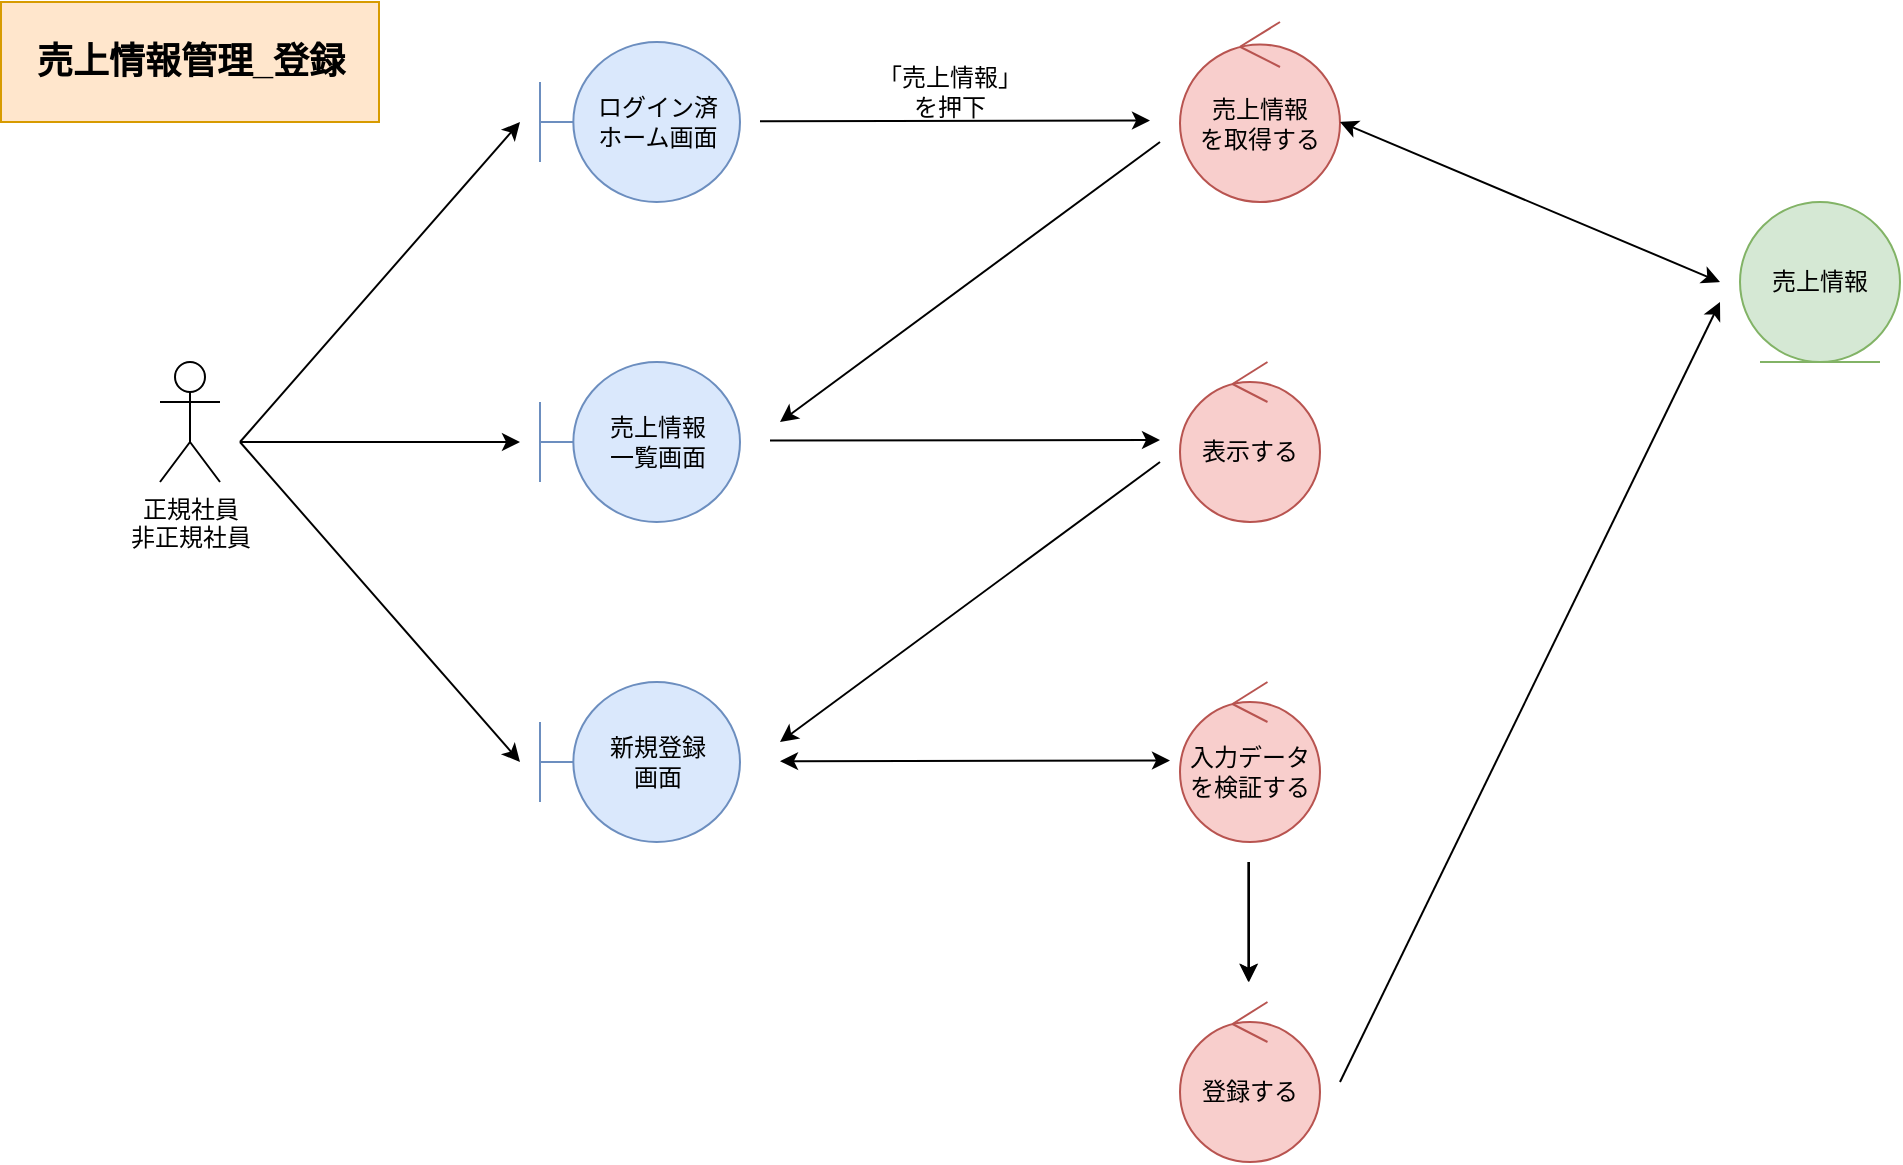 <mxfile pages="4">
    <diagram id="gK0L_vO17O7NY7Z7OVR5" name="*売上情報管理_登録">
        <mxGraphModel dx="1175" dy="339" grid="0" gridSize="10" guides="1" tooltips="1" connect="1" arrows="1" fold="1" page="0" pageScale="1" pageWidth="827" pageHeight="1169" math="0" shadow="0">
            <root>
                <mxCell id="0"/>
                <mxCell id="1" parent="0"/>
                <mxCell id="hLZYggqltiaFvYrBpfE5-1" value="正規社員&lt;br&gt;非正規社員" style="shape=umlActor;verticalLabelPosition=bottom;verticalAlign=top;html=1;" parent="1" vertex="1">
                    <mxGeometry x="-70" y="280" width="30" height="60" as="geometry"/>
                </mxCell>
                <mxCell id="hLZYggqltiaFvYrBpfE5-2" value="ログイン済&lt;br&gt;ホーム画面" style="shape=umlBoundary;whiteSpace=wrap;html=1;fillColor=#dae8fc;strokeColor=#6c8ebf;" parent="1" vertex="1">
                    <mxGeometry x="120" y="120" width="100" height="80" as="geometry"/>
                </mxCell>
                <mxCell id="hLZYggqltiaFvYrBpfE5-3" value="売上情報&lt;br&gt;一覧画面" style="shape=umlBoundary;whiteSpace=wrap;html=1;fillColor=#dae8fc;strokeColor=#6c8ebf;" parent="1" vertex="1">
                    <mxGeometry x="120" y="280" width="100" height="80" as="geometry"/>
                </mxCell>
                <mxCell id="hLZYggqltiaFvYrBpfE5-4" value="売上情報&lt;br&gt;を取得する" style="ellipse;shape=umlControl;whiteSpace=wrap;html=1;fillColor=#f8cecc;strokeColor=#b85450;" parent="1" vertex="1">
                    <mxGeometry x="440" y="110" width="80" height="90" as="geometry"/>
                </mxCell>
                <mxCell id="hLZYggqltiaFvYrBpfE5-5" value="売上情報" style="ellipse;shape=umlEntity;whiteSpace=wrap;html=1;fillColor=#d5e8d4;strokeColor=#82b366;" parent="1" vertex="1">
                    <mxGeometry x="720" y="200" width="80" height="80" as="geometry"/>
                </mxCell>
                <mxCell id="hLZYggqltiaFvYrBpfE5-6" value="表示する" style="ellipse;shape=umlControl;whiteSpace=wrap;html=1;fillColor=#f8cecc;strokeColor=#b85450;" parent="1" vertex="1">
                    <mxGeometry x="440" y="280" width="70" height="80" as="geometry"/>
                </mxCell>
                <mxCell id="hLZYggqltiaFvYrBpfE5-7" value="" style="endArrow=classic;html=1;rounded=0;" parent="1" edge="1">
                    <mxGeometry width="50" height="50" relative="1" as="geometry">
                        <mxPoint x="235" y="319.29" as="sourcePoint"/>
                        <mxPoint x="430" y="319" as="targetPoint"/>
                    </mxGeometry>
                </mxCell>
                <mxCell id="hLZYggqltiaFvYrBpfE5-8" value="「売上情報」&lt;br&gt;を押下" style="text;html=1;strokeColor=none;fillColor=none;align=center;verticalAlign=middle;whiteSpace=wrap;rounded=0;" parent="1" vertex="1">
                    <mxGeometry x="240" y="130" width="170" height="30" as="geometry"/>
                </mxCell>
                <mxCell id="hLZYggqltiaFvYrBpfE5-9" value="" style="endArrow=classic;html=1;rounded=0;" parent="1" edge="1">
                    <mxGeometry width="50" height="50" relative="1" as="geometry">
                        <mxPoint x="-30" y="320" as="sourcePoint"/>
                        <mxPoint x="110" y="160" as="targetPoint"/>
                    </mxGeometry>
                </mxCell>
                <mxCell id="hLZYggqltiaFvYrBpfE5-10" value="" style="endArrow=classic;html=1;rounded=0;" parent="1" edge="1">
                    <mxGeometry width="50" height="50" relative="1" as="geometry">
                        <mxPoint x="-30" y="320" as="sourcePoint"/>
                        <mxPoint x="110" y="480" as="targetPoint"/>
                    </mxGeometry>
                </mxCell>
                <mxCell id="hLZYggqltiaFvYrBpfE5-11" value="" style="endArrow=classic;html=1;rounded=0;" parent="1" edge="1">
                    <mxGeometry width="50" height="50" relative="1" as="geometry">
                        <mxPoint x="-30" y="320" as="sourcePoint"/>
                        <mxPoint x="110" y="320" as="targetPoint"/>
                    </mxGeometry>
                </mxCell>
                <mxCell id="hLZYggqltiaFvYrBpfE5-12" value="" style="endArrow=classic;html=1;rounded=0;startArrow=classic;startFill=1;" parent="1" edge="1">
                    <mxGeometry width="50" height="50" relative="1" as="geometry">
                        <mxPoint x="520" y="160" as="sourcePoint"/>
                        <mxPoint x="710" y="240" as="targetPoint"/>
                    </mxGeometry>
                </mxCell>
                <mxCell id="hLZYggqltiaFvYrBpfE5-13" value="" style="endArrow=classic;html=1;rounded=0;" parent="1" edge="1">
                    <mxGeometry width="50" height="50" relative="1" as="geometry">
                        <mxPoint x="230" y="159.58" as="sourcePoint"/>
                        <mxPoint x="425" y="159.29" as="targetPoint"/>
                    </mxGeometry>
                </mxCell>
                <mxCell id="hLZYggqltiaFvYrBpfE5-14" value="" style="endArrow=classic;html=1;rounded=0;" parent="1" edge="1">
                    <mxGeometry width="50" height="50" relative="1" as="geometry">
                        <mxPoint x="430" y="170" as="sourcePoint"/>
                        <mxPoint x="240" y="310" as="targetPoint"/>
                    </mxGeometry>
                </mxCell>
                <mxCell id="hLZYggqltiaFvYrBpfE5-15" value="" style="endArrow=classic;html=1;rounded=0;" parent="1" edge="1">
                    <mxGeometry width="50" height="50" relative="1" as="geometry">
                        <mxPoint x="430" y="330" as="sourcePoint"/>
                        <mxPoint x="240" y="470" as="targetPoint"/>
                    </mxGeometry>
                </mxCell>
                <mxCell id="hLZYggqltiaFvYrBpfE5-16" value="新規登録&lt;br&gt;画面" style="shape=umlBoundary;whiteSpace=wrap;html=1;fillColor=#dae8fc;strokeColor=#6c8ebf;" parent="1" vertex="1">
                    <mxGeometry x="120" y="440" width="100" height="80" as="geometry"/>
                </mxCell>
                <mxCell id="ETrxKOmZSH41UasdQwuN-3" value="登録する" style="ellipse;shape=umlControl;whiteSpace=wrap;html=1;fillColor=#f8cecc;strokeColor=#b85450;" parent="1" vertex="1">
                    <mxGeometry x="440" y="600" width="70" height="80" as="geometry"/>
                </mxCell>
                <mxCell id="ETrxKOmZSH41UasdQwuN-4" value="入力データを検証する" style="ellipse;shape=umlControl;whiteSpace=wrap;html=1;fillColor=#f8cecc;strokeColor=#b85450;" parent="1" vertex="1">
                    <mxGeometry x="440" y="440" width="70" height="80" as="geometry"/>
                </mxCell>
                <mxCell id="ETrxKOmZSH41UasdQwuN-5" value="" style="endArrow=classic;html=1;rounded=0;startArrow=classic;startFill=1;" parent="1" edge="1">
                    <mxGeometry width="50" height="50" relative="1" as="geometry">
                        <mxPoint x="240" y="479.58" as="sourcePoint"/>
                        <mxPoint x="435" y="479.29" as="targetPoint"/>
                    </mxGeometry>
                </mxCell>
                <mxCell id="ETrxKOmZSH41UasdQwuN-6" value="" style="endArrow=classic;html=1;rounded=0;" parent="1" edge="1">
                    <mxGeometry width="50" height="50" relative="1" as="geometry">
                        <mxPoint x="474.5" y="530" as="sourcePoint"/>
                        <mxPoint x="474.5" y="590" as="targetPoint"/>
                    </mxGeometry>
                </mxCell>
                <mxCell id="ETrxKOmZSH41UasdQwuN-7" value="" style="endArrow=classic;html=1;rounded=0;" parent="1" edge="1">
                    <mxGeometry width="50" height="50" relative="1" as="geometry">
                        <mxPoint x="520" y="640" as="sourcePoint"/>
                        <mxPoint x="710" y="250" as="targetPoint"/>
                    </mxGeometry>
                </mxCell>
                <mxCell id="WPjsmrrWBa9kriZexgFO-1" value="" style="endArrow=classic;html=1;rounded=0;" parent="1" edge="1">
                    <mxGeometry width="50" height="50" relative="1" as="geometry">
                        <mxPoint x="474.17" y="530" as="sourcePoint"/>
                        <mxPoint x="474.17" y="590" as="targetPoint"/>
                    </mxGeometry>
                </mxCell>
                <mxCell id="2" value="売上情報管理_登録" style="rounded=0;whiteSpace=wrap;html=1;fillColor=#ffe6cc;strokeColor=#d79b00;fontStyle=1;fontSize=18;" parent="1" vertex="1">
                    <mxGeometry x="-149.5" y="100" width="189" height="60" as="geometry"/>
                </mxCell>
            </root>
        </mxGraphModel>
    </diagram>
    <diagram id="AUWY2sqyxB_gJZ5fvk6p" name="*売上情報管理_参照">
        <mxGraphModel dx="1175" dy="339" grid="0" gridSize="10" guides="1" tooltips="1" connect="1" arrows="1" fold="1" page="0" pageScale="1" pageWidth="827" pageHeight="1169" math="0" shadow="0">
            <root>
                <mxCell id="YSVPIyuumFlyNAX_10df-0"/>
                <mxCell id="YSVPIyuumFlyNAX_10df-1" parent="YSVPIyuumFlyNAX_10df-0"/>
                <mxCell id="BOGcBiReKdCSQE0mYAIb-0" value="正規社員&lt;br&gt;非正規社員" style="shape=umlActor;verticalLabelPosition=bottom;verticalAlign=top;html=1;" parent="YSVPIyuumFlyNAX_10df-1" vertex="1">
                    <mxGeometry x="-70" y="280" width="30" height="60" as="geometry"/>
                </mxCell>
                <mxCell id="BOGcBiReKdCSQE0mYAIb-1" value="ログイン済&lt;br&gt;ホーム画面" style="shape=umlBoundary;whiteSpace=wrap;html=1;fillColor=#dae8fc;strokeColor=#6c8ebf;" parent="YSVPIyuumFlyNAX_10df-1" vertex="1">
                    <mxGeometry x="120" y="120" width="100" height="80" as="geometry"/>
                </mxCell>
                <mxCell id="BOGcBiReKdCSQE0mYAIb-2" value="売上情報&lt;br&gt;一覧画面" style="shape=umlBoundary;whiteSpace=wrap;html=1;fillColor=#dae8fc;strokeColor=#6c8ebf;" parent="YSVPIyuumFlyNAX_10df-1" vertex="1">
                    <mxGeometry x="120" y="280" width="100" height="80" as="geometry"/>
                </mxCell>
                <mxCell id="BOGcBiReKdCSQE0mYAIb-3" value="売上情報&lt;br&gt;を取得する" style="ellipse;shape=umlControl;whiteSpace=wrap;html=1;fillColor=#f8cecc;strokeColor=#b85450;" parent="YSVPIyuumFlyNAX_10df-1" vertex="1">
                    <mxGeometry x="440" y="110" width="80" height="90" as="geometry"/>
                </mxCell>
                <mxCell id="BOGcBiReKdCSQE0mYAIb-4" value="売上情報" style="ellipse;shape=umlEntity;whiteSpace=wrap;html=1;fillColor=#d5e8d4;strokeColor=#82b366;" parent="YSVPIyuumFlyNAX_10df-1" vertex="1">
                    <mxGeometry x="720" y="200" width="80" height="80" as="geometry"/>
                </mxCell>
                <mxCell id="BOGcBiReKdCSQE0mYAIb-5" value="表示する" style="ellipse;shape=umlControl;whiteSpace=wrap;html=1;fillColor=#f8cecc;strokeColor=#b85450;" parent="YSVPIyuumFlyNAX_10df-1" vertex="1">
                    <mxGeometry x="440" y="280" width="70" height="80" as="geometry"/>
                </mxCell>
                <mxCell id="BOGcBiReKdCSQE0mYAIb-6" value="" style="endArrow=classic;html=1;rounded=0;" parent="YSVPIyuumFlyNAX_10df-1" edge="1">
                    <mxGeometry width="50" height="50" relative="1" as="geometry">
                        <mxPoint x="235" y="319.29" as="sourcePoint"/>
                        <mxPoint x="430" y="319" as="targetPoint"/>
                    </mxGeometry>
                </mxCell>
                <mxCell id="BOGcBiReKdCSQE0mYAIb-7" value="「売上情報」&lt;br&gt;を押下" style="text;html=1;strokeColor=none;fillColor=none;align=center;verticalAlign=middle;whiteSpace=wrap;rounded=0;" parent="YSVPIyuumFlyNAX_10df-1" vertex="1">
                    <mxGeometry x="240" y="130" width="170" height="30" as="geometry"/>
                </mxCell>
                <mxCell id="BOGcBiReKdCSQE0mYAIb-8" value="" style="endArrow=classic;html=1;rounded=0;" parent="YSVPIyuumFlyNAX_10df-1" edge="1">
                    <mxGeometry width="50" height="50" relative="1" as="geometry">
                        <mxPoint x="-30" y="320" as="sourcePoint"/>
                        <mxPoint x="110" y="160.0" as="targetPoint"/>
                    </mxGeometry>
                </mxCell>
                <mxCell id="BOGcBiReKdCSQE0mYAIb-9" value="" style="endArrow=classic;html=1;rounded=0;" parent="YSVPIyuumFlyNAX_10df-1" edge="1">
                    <mxGeometry width="50" height="50" relative="1" as="geometry">
                        <mxPoint x="-30" y="320" as="sourcePoint"/>
                        <mxPoint x="110" y="480" as="targetPoint"/>
                    </mxGeometry>
                </mxCell>
                <mxCell id="BOGcBiReKdCSQE0mYAIb-10" value="" style="endArrow=classic;html=1;rounded=0;" parent="YSVPIyuumFlyNAX_10df-1" edge="1">
                    <mxGeometry width="50" height="50" relative="1" as="geometry">
                        <mxPoint x="-30" y="320" as="sourcePoint"/>
                        <mxPoint x="110" y="320" as="targetPoint"/>
                    </mxGeometry>
                </mxCell>
                <mxCell id="BOGcBiReKdCSQE0mYAIb-11" value="" style="endArrow=classic;html=1;rounded=0;startArrow=classic;startFill=1;" parent="YSVPIyuumFlyNAX_10df-1" edge="1">
                    <mxGeometry width="50" height="50" relative="1" as="geometry">
                        <mxPoint x="520" y="160.0" as="sourcePoint"/>
                        <mxPoint x="710" y="240.0" as="targetPoint"/>
                    </mxGeometry>
                </mxCell>
                <mxCell id="BOGcBiReKdCSQE0mYAIb-12" value="" style="endArrow=classic;html=1;rounded=0;" parent="YSVPIyuumFlyNAX_10df-1" edge="1">
                    <mxGeometry width="50" height="50" relative="1" as="geometry">
                        <mxPoint x="230" y="159.58" as="sourcePoint"/>
                        <mxPoint x="425" y="159.29" as="targetPoint"/>
                    </mxGeometry>
                </mxCell>
                <mxCell id="BOGcBiReKdCSQE0mYAIb-13" value="" style="endArrow=classic;html=1;rounded=0;" parent="YSVPIyuumFlyNAX_10df-1" edge="1">
                    <mxGeometry width="50" height="50" relative="1" as="geometry">
                        <mxPoint x="430" y="170.0" as="sourcePoint"/>
                        <mxPoint x="240" y="310" as="targetPoint"/>
                    </mxGeometry>
                </mxCell>
                <mxCell id="BOGcBiReKdCSQE0mYAIb-14" value="" style="endArrow=classic;html=1;rounded=0;" parent="YSVPIyuumFlyNAX_10df-1" edge="1">
                    <mxGeometry width="50" height="50" relative="1" as="geometry">
                        <mxPoint x="430" y="330" as="sourcePoint"/>
                        <mxPoint x="240" y="470" as="targetPoint"/>
                    </mxGeometry>
                </mxCell>
                <mxCell id="BOGcBiReKdCSQE0mYAIb-15" value="詳細画面" style="shape=umlBoundary;whiteSpace=wrap;html=1;fillColor=#dae8fc;strokeColor=#6c8ebf;" parent="YSVPIyuumFlyNAX_10df-1" vertex="1">
                    <mxGeometry x="120" y="440" width="100" height="80" as="geometry"/>
                </mxCell>
                <mxCell id="T7hCC7a_J7sBgH4MBuqx-0" value="売上情報管理_参照" style="rounded=0;whiteSpace=wrap;html=1;fillColor=#ffe6cc;strokeColor=#d79b00;fontStyle=1;fontSize=18;" parent="YSVPIyuumFlyNAX_10df-1" vertex="1">
                    <mxGeometry x="-149.5" y="100" width="189" height="60" as="geometry"/>
                </mxCell>
            </root>
        </mxGraphModel>
    </diagram>
    <diagram id="rlL2KIcHxsmWdDMy5Cie" name="*売上情報管理_編集">
        <mxGraphModel dx="1175" dy="339" grid="0" gridSize="10" guides="1" tooltips="1" connect="1" arrows="1" fold="1" page="0" pageScale="1" pageWidth="827" pageHeight="1169" math="0" shadow="0">
            <root>
                <mxCell id="6sy8OTf5AHw0qntDZcab-0"/>
                <mxCell id="6sy8OTf5AHw0qntDZcab-1" parent="6sy8OTf5AHw0qntDZcab-0"/>
                <mxCell id="jlOEbLyuGE9gtVG0Og6Y-0" value="正規社員&lt;br&gt;非正規社員" style="shape=umlActor;verticalLabelPosition=bottom;verticalAlign=top;html=1;" parent="6sy8OTf5AHw0qntDZcab-1" vertex="1">
                    <mxGeometry x="-70" y="280" width="30" height="60" as="geometry"/>
                </mxCell>
                <mxCell id="jlOEbLyuGE9gtVG0Og6Y-1" value="ログイン済&lt;br&gt;ホーム画面" style="shape=umlBoundary;whiteSpace=wrap;html=1;fillColor=#dae8fc;strokeColor=#6c8ebf;" parent="6sy8OTf5AHw0qntDZcab-1" vertex="1">
                    <mxGeometry x="120" y="120" width="100" height="80" as="geometry"/>
                </mxCell>
                <mxCell id="jlOEbLyuGE9gtVG0Og6Y-2" value="売上情報&lt;br&gt;一覧画面" style="shape=umlBoundary;whiteSpace=wrap;html=1;fillColor=#dae8fc;strokeColor=#6c8ebf;" parent="6sy8OTf5AHw0qntDZcab-1" vertex="1">
                    <mxGeometry x="120" y="280" width="100" height="80" as="geometry"/>
                </mxCell>
                <mxCell id="jlOEbLyuGE9gtVG0Og6Y-3" value="売上情報&lt;br&gt;を取得する" style="ellipse;shape=umlControl;whiteSpace=wrap;html=1;fillColor=#f8cecc;strokeColor=#b85450;" parent="6sy8OTf5AHw0qntDZcab-1" vertex="1">
                    <mxGeometry x="440" y="110" width="80" height="90" as="geometry"/>
                </mxCell>
                <mxCell id="jlOEbLyuGE9gtVG0Og6Y-4" value="売上情報" style="ellipse;shape=umlEntity;whiteSpace=wrap;html=1;fillColor=#d5e8d4;strokeColor=#82b366;" parent="6sy8OTf5AHw0qntDZcab-1" vertex="1">
                    <mxGeometry x="720" y="200" width="80" height="80" as="geometry"/>
                </mxCell>
                <mxCell id="jlOEbLyuGE9gtVG0Og6Y-5" value="表示する" style="ellipse;shape=umlControl;whiteSpace=wrap;html=1;fillColor=#f8cecc;strokeColor=#b85450;" parent="6sy8OTf5AHw0qntDZcab-1" vertex="1">
                    <mxGeometry x="440" y="280" width="70" height="80" as="geometry"/>
                </mxCell>
                <mxCell id="jlOEbLyuGE9gtVG0Og6Y-6" value="" style="endArrow=classic;html=1;rounded=0;" parent="6sy8OTf5AHw0qntDZcab-1" edge="1">
                    <mxGeometry width="50" height="50" relative="1" as="geometry">
                        <mxPoint x="235" y="319.29" as="sourcePoint"/>
                        <mxPoint x="430" y="319" as="targetPoint"/>
                    </mxGeometry>
                </mxCell>
                <mxCell id="jlOEbLyuGE9gtVG0Og6Y-7" value="「売上情報」&lt;br&gt;を押下" style="text;html=1;strokeColor=none;fillColor=none;align=center;verticalAlign=middle;whiteSpace=wrap;rounded=0;" parent="6sy8OTf5AHw0qntDZcab-1" vertex="1">
                    <mxGeometry x="240" y="130" width="170" height="30" as="geometry"/>
                </mxCell>
                <mxCell id="jlOEbLyuGE9gtVG0Og6Y-8" value="" style="endArrow=classic;html=1;rounded=0;" parent="6sy8OTf5AHw0qntDZcab-1" edge="1">
                    <mxGeometry width="50" height="50" relative="1" as="geometry">
                        <mxPoint x="-30" y="320" as="sourcePoint"/>
                        <mxPoint x="110" y="160" as="targetPoint"/>
                    </mxGeometry>
                </mxCell>
                <mxCell id="jlOEbLyuGE9gtVG0Og6Y-9" value="" style="endArrow=classic;html=1;rounded=0;" parent="6sy8OTf5AHw0qntDZcab-1" edge="1">
                    <mxGeometry width="50" height="50" relative="1" as="geometry">
                        <mxPoint x="-30" y="320" as="sourcePoint"/>
                        <mxPoint x="110" y="480" as="targetPoint"/>
                    </mxGeometry>
                </mxCell>
                <mxCell id="jlOEbLyuGE9gtVG0Og6Y-10" value="" style="endArrow=classic;html=1;rounded=0;" parent="6sy8OTf5AHw0qntDZcab-1" edge="1">
                    <mxGeometry width="50" height="50" relative="1" as="geometry">
                        <mxPoint x="-30" y="320" as="sourcePoint"/>
                        <mxPoint x="110" y="320" as="targetPoint"/>
                    </mxGeometry>
                </mxCell>
                <mxCell id="jlOEbLyuGE9gtVG0Og6Y-11" value="" style="endArrow=classic;html=1;rounded=0;startArrow=classic;startFill=1;" parent="6sy8OTf5AHw0qntDZcab-1" edge="1">
                    <mxGeometry width="50" height="50" relative="1" as="geometry">
                        <mxPoint x="520" y="160" as="sourcePoint"/>
                        <mxPoint x="710" y="240" as="targetPoint"/>
                    </mxGeometry>
                </mxCell>
                <mxCell id="jlOEbLyuGE9gtVG0Og6Y-12" value="" style="endArrow=classic;html=1;rounded=0;" parent="6sy8OTf5AHw0qntDZcab-1" edge="1">
                    <mxGeometry width="50" height="50" relative="1" as="geometry">
                        <mxPoint x="230" y="159.58" as="sourcePoint"/>
                        <mxPoint x="425" y="159.29" as="targetPoint"/>
                    </mxGeometry>
                </mxCell>
                <mxCell id="jlOEbLyuGE9gtVG0Og6Y-13" value="" style="endArrow=classic;html=1;rounded=0;" parent="6sy8OTf5AHw0qntDZcab-1" edge="1">
                    <mxGeometry width="50" height="50" relative="1" as="geometry">
                        <mxPoint x="430" y="170" as="sourcePoint"/>
                        <mxPoint x="240" y="310" as="targetPoint"/>
                    </mxGeometry>
                </mxCell>
                <mxCell id="jlOEbLyuGE9gtVG0Og6Y-14" value="" style="endArrow=classic;html=1;rounded=0;startArrow=classic;startFill=1;" parent="6sy8OTf5AHw0qntDZcab-1" edge="1">
                    <mxGeometry width="50" height="50" relative="1" as="geometry">
                        <mxPoint x="430" y="330" as="sourcePoint"/>
                        <mxPoint x="240" y="480" as="targetPoint"/>
                    </mxGeometry>
                </mxCell>
                <mxCell id="jlOEbLyuGE9gtVG0Og6Y-15" value="詳細画面" style="shape=umlBoundary;whiteSpace=wrap;html=1;fillColor=#dae8fc;strokeColor=#6c8ebf;" parent="6sy8OTf5AHw0qntDZcab-1" vertex="1">
                    <mxGeometry x="120" y="440" width="100" height="80" as="geometry"/>
                </mxCell>
                <mxCell id="jlOEbLyuGE9gtVG0Og6Y-16" value="編集画面" style="shape=umlBoundary;whiteSpace=wrap;html=1;fillColor=#dae8fc;strokeColor=#6c8ebf;" parent="6sy8OTf5AHw0qntDZcab-1" vertex="1">
                    <mxGeometry x="120" y="600" width="100" height="80" as="geometry"/>
                </mxCell>
                <mxCell id="jlOEbLyuGE9gtVG0Og6Y-17" value="入力データを検証する" style="ellipse;shape=umlControl;whiteSpace=wrap;html=1;fillColor=#f8cecc;strokeColor=#b85450;" parent="6sy8OTf5AHw0qntDZcab-1" vertex="1">
                    <mxGeometry x="440" y="600" width="70" height="80" as="geometry"/>
                </mxCell>
                <mxCell id="jlOEbLyuGE9gtVG0Og6Y-18" value="更新する" style="ellipse;shape=umlControl;whiteSpace=wrap;html=1;fillColor=#f8cecc;strokeColor=#b85450;" parent="6sy8OTf5AHw0qntDZcab-1" vertex="1">
                    <mxGeometry x="440" y="440" width="70" height="80" as="geometry"/>
                </mxCell>
                <mxCell id="jlOEbLyuGE9gtVG0Og6Y-19" value="" style="endArrow=classic;html=1;rounded=0;" parent="6sy8OTf5AHw0qntDZcab-1" edge="1">
                    <mxGeometry width="50" height="50" relative="1" as="geometry">
                        <mxPoint x="-30" y="320" as="sourcePoint"/>
                        <mxPoint x="110" y="640" as="targetPoint"/>
                    </mxGeometry>
                </mxCell>
                <mxCell id="jlOEbLyuGE9gtVG0Og6Y-20" value="" style="endArrow=classic;html=1;rounded=0;" parent="6sy8OTf5AHw0qntDZcab-1" edge="1">
                    <mxGeometry width="50" height="50" relative="1" as="geometry">
                        <mxPoint x="430" y="340" as="sourcePoint"/>
                        <mxPoint x="240" y="630" as="targetPoint"/>
                    </mxGeometry>
                </mxCell>
                <mxCell id="jlOEbLyuGE9gtVG0Og6Y-21" value="" style="endArrow=classic;html=1;rounded=0;startArrow=classic;startFill=1;" parent="6sy8OTf5AHw0qntDZcab-1" edge="1">
                    <mxGeometry width="50" height="50" relative="1" as="geometry">
                        <mxPoint x="240" y="639.79" as="sourcePoint"/>
                        <mxPoint x="435" y="639.5" as="targetPoint"/>
                    </mxGeometry>
                </mxCell>
                <mxCell id="nmts8cqX3aREAj3f9nUh-0" value="" style="endArrow=classic;html=1;rounded=0;" parent="6sy8OTf5AHw0qntDZcab-1" edge="1">
                    <mxGeometry width="50" height="50" relative="1" as="geometry">
                        <mxPoint x="520" y="480" as="sourcePoint"/>
                        <mxPoint x="710" y="250" as="targetPoint"/>
                    </mxGeometry>
                </mxCell>
                <mxCell id="nmts8cqX3aREAj3f9nUh-1" value="" style="endArrow=classic;html=1;rounded=0;" parent="6sy8OTf5AHw0qntDZcab-1" edge="1">
                    <mxGeometry width="50" height="50" relative="1" as="geometry">
                        <mxPoint x="474" y="590" as="sourcePoint"/>
                        <mxPoint x="474" y="530" as="targetPoint"/>
                    </mxGeometry>
                </mxCell>
                <mxCell id="nmts8cqX3aREAj3f9nUh-2" value="" style="endArrow=classic;html=1;rounded=0;jumpStyle=arc;" parent="6sy8OTf5AHw0qntDZcab-1" edge="1">
                    <mxGeometry width="50" height="50" relative="1" as="geometry">
                        <mxPoint x="430" y="180" as="sourcePoint"/>
                        <mxPoint x="240" y="470" as="targetPoint"/>
                    </mxGeometry>
                </mxCell>
                <mxCell id="J-vomR3hW0VPQrFUxNHV-0" value="売上情報管理_編集" style="rounded=0;whiteSpace=wrap;html=1;fillColor=#ffe6cc;strokeColor=#d79b00;fontStyle=1;fontSize=18;" parent="6sy8OTf5AHw0qntDZcab-1" vertex="1">
                    <mxGeometry x="-149.5" y="100" width="189" height="60" as="geometry"/>
                </mxCell>
            </root>
        </mxGraphModel>
    </diagram>
    <diagram id="id5BWrpkqergq9WMVsvq" name="*売上情報管理_削除">
        <mxGraphModel dx="1757" dy="565" grid="0" gridSize="10" guides="1" tooltips="1" connect="1" arrows="1" fold="1" page="0" pageScale="1" pageWidth="827" pageHeight="1169" math="0" shadow="0">
            <root>
                <mxCell id="GH4WaG8hF_58bTW3ABaH-0"/>
                <mxCell id="GH4WaG8hF_58bTW3ABaH-1" parent="GH4WaG8hF_58bTW3ABaH-0"/>
                <mxCell id="OLg7OwBG4gEZLZZjXHFu-0" value="正規社員&lt;br&gt;非正規社員" style="shape=umlActor;verticalLabelPosition=bottom;verticalAlign=top;html=1;" parent="GH4WaG8hF_58bTW3ABaH-1" vertex="1">
                    <mxGeometry x="-70" y="280" width="30" height="60" as="geometry"/>
                </mxCell>
                <mxCell id="OLg7OwBG4gEZLZZjXHFu-1" value="ログイン済&lt;br&gt;ホーム画面" style="shape=umlBoundary;whiteSpace=wrap;html=1;fillColor=#dae8fc;strokeColor=#6c8ebf;" parent="GH4WaG8hF_58bTW3ABaH-1" vertex="1">
                    <mxGeometry x="120" y="120" width="100" height="80" as="geometry"/>
                </mxCell>
                <mxCell id="OLg7OwBG4gEZLZZjXHFu-2" value="売上情報&lt;br&gt;一覧画面" style="shape=umlBoundary;whiteSpace=wrap;html=1;fillColor=#dae8fc;strokeColor=#6c8ebf;" parent="GH4WaG8hF_58bTW3ABaH-1" vertex="1">
                    <mxGeometry x="120" y="280" width="100" height="80" as="geometry"/>
                </mxCell>
                <mxCell id="OLg7OwBG4gEZLZZjXHFu-3" value="売上情報&lt;br&gt;を取得する" style="ellipse;shape=umlControl;whiteSpace=wrap;html=1;fillColor=#f8cecc;strokeColor=#b85450;" parent="GH4WaG8hF_58bTW3ABaH-1" vertex="1">
                    <mxGeometry x="440" y="110" width="80" height="90" as="geometry"/>
                </mxCell>
                <mxCell id="OLg7OwBG4gEZLZZjXHFu-4" value="売上情報" style="ellipse;shape=umlEntity;whiteSpace=wrap;html=1;fillColor=#d5e8d4;strokeColor=#82b366;" parent="GH4WaG8hF_58bTW3ABaH-1" vertex="1">
                    <mxGeometry x="720" y="200" width="80" height="80" as="geometry"/>
                </mxCell>
                <mxCell id="OLg7OwBG4gEZLZZjXHFu-5" value="表示する" style="ellipse;shape=umlControl;whiteSpace=wrap;html=1;fillColor=#f8cecc;strokeColor=#b85450;" parent="GH4WaG8hF_58bTW3ABaH-1" vertex="1">
                    <mxGeometry x="440" y="280" width="70" height="80" as="geometry"/>
                </mxCell>
                <mxCell id="OLg7OwBG4gEZLZZjXHFu-6" value="" style="endArrow=classic;html=1;rounded=0;" parent="GH4WaG8hF_58bTW3ABaH-1" edge="1">
                    <mxGeometry width="50" height="50" relative="1" as="geometry">
                        <mxPoint x="235" y="319.29" as="sourcePoint"/>
                        <mxPoint x="430" y="319" as="targetPoint"/>
                    </mxGeometry>
                </mxCell>
                <mxCell id="OLg7OwBG4gEZLZZjXHFu-7" value="「売上情報」&lt;br&gt;を押下" style="text;html=1;strokeColor=none;fillColor=none;align=center;verticalAlign=middle;whiteSpace=wrap;rounded=0;" parent="GH4WaG8hF_58bTW3ABaH-1" vertex="1">
                    <mxGeometry x="240" y="130" width="170" height="30" as="geometry"/>
                </mxCell>
                <mxCell id="OLg7OwBG4gEZLZZjXHFu-8" value="" style="endArrow=classic;html=1;rounded=0;" parent="GH4WaG8hF_58bTW3ABaH-1" edge="1">
                    <mxGeometry width="50" height="50" relative="1" as="geometry">
                        <mxPoint x="-30" y="320" as="sourcePoint"/>
                        <mxPoint x="110" y="160" as="targetPoint"/>
                    </mxGeometry>
                </mxCell>
                <mxCell id="OLg7OwBG4gEZLZZjXHFu-9" value="" style="endArrow=classic;html=1;rounded=0;" parent="GH4WaG8hF_58bTW3ABaH-1" edge="1">
                    <mxGeometry width="50" height="50" relative="1" as="geometry">
                        <mxPoint x="-30" y="320" as="sourcePoint"/>
                        <mxPoint x="110" y="480" as="targetPoint"/>
                    </mxGeometry>
                </mxCell>
                <mxCell id="OLg7OwBG4gEZLZZjXHFu-10" value="" style="endArrow=classic;html=1;rounded=0;" parent="GH4WaG8hF_58bTW3ABaH-1" edge="1">
                    <mxGeometry width="50" height="50" relative="1" as="geometry">
                        <mxPoint x="-30" y="320" as="sourcePoint"/>
                        <mxPoint x="110" y="320" as="targetPoint"/>
                    </mxGeometry>
                </mxCell>
                <mxCell id="OLg7OwBG4gEZLZZjXHFu-11" value="" style="endArrow=classic;html=1;rounded=0;startArrow=classic;startFill=1;" parent="GH4WaG8hF_58bTW3ABaH-1" edge="1">
                    <mxGeometry width="50" height="50" relative="1" as="geometry">
                        <mxPoint x="520" y="160" as="sourcePoint"/>
                        <mxPoint x="710" y="240" as="targetPoint"/>
                    </mxGeometry>
                </mxCell>
                <mxCell id="OLg7OwBG4gEZLZZjXHFu-12" value="" style="endArrow=classic;html=1;rounded=0;" parent="GH4WaG8hF_58bTW3ABaH-1" edge="1">
                    <mxGeometry width="50" height="50" relative="1" as="geometry">
                        <mxPoint x="230" y="159.58" as="sourcePoint"/>
                        <mxPoint x="425" y="159.29" as="targetPoint"/>
                    </mxGeometry>
                </mxCell>
                <mxCell id="OLg7OwBG4gEZLZZjXHFu-13" value="" style="endArrow=classic;html=1;rounded=0;" parent="GH4WaG8hF_58bTW3ABaH-1" edge="1">
                    <mxGeometry width="50" height="50" relative="1" as="geometry">
                        <mxPoint x="430" y="170" as="sourcePoint"/>
                        <mxPoint x="240" y="310" as="targetPoint"/>
                    </mxGeometry>
                </mxCell>
                <mxCell id="OLg7OwBG4gEZLZZjXHFu-14" value="" style="endArrow=classic;html=1;rounded=0;" parent="GH4WaG8hF_58bTW3ABaH-1" edge="1">
                    <mxGeometry width="50" height="50" relative="1" as="geometry">
                        <mxPoint x="430" y="330" as="sourcePoint"/>
                        <mxPoint x="240" y="470" as="targetPoint"/>
                    </mxGeometry>
                </mxCell>
                <mxCell id="OLg7OwBG4gEZLZZjXHFu-15" value="詳細画面" style="shape=umlBoundary;whiteSpace=wrap;html=1;fillColor=#dae8fc;strokeColor=#6c8ebf;" parent="GH4WaG8hF_58bTW3ABaH-1" vertex="1">
                    <mxGeometry x="120" y="440" width="100" height="80" as="geometry"/>
                </mxCell>
                <mxCell id="OLg7OwBG4gEZLZZjXHFu-16" value="削除する" style="ellipse;shape=umlControl;whiteSpace=wrap;html=1;fillColor=#f8cecc;strokeColor=#b85450;" parent="GH4WaG8hF_58bTW3ABaH-1" vertex="1">
                    <mxGeometry x="440" y="440" width="70" height="80" as="geometry"/>
                </mxCell>
                <mxCell id="OLg7OwBG4gEZLZZjXHFu-17" value="" style="endArrow=classic;html=1;rounded=0;" parent="GH4WaG8hF_58bTW3ABaH-1" edge="1">
                    <mxGeometry width="50" height="50" relative="1" as="geometry">
                        <mxPoint x="240" y="479.58" as="sourcePoint"/>
                        <mxPoint x="435" y="479.29" as="targetPoint"/>
                    </mxGeometry>
                </mxCell>
                <mxCell id="OLg7OwBG4gEZLZZjXHFu-18" value="" style="endArrow=classic;html=1;rounded=0;" parent="GH4WaG8hF_58bTW3ABaH-1" edge="1">
                    <mxGeometry width="50" height="50" relative="1" as="geometry">
                        <mxPoint x="520" y="480" as="sourcePoint"/>
                        <mxPoint x="710" y="250" as="targetPoint"/>
                    </mxGeometry>
                </mxCell>
                <mxCell id="dKq96B0DNm8H9VKGLBXm-0" value="売上情報管理_削除" style="rounded=0;whiteSpace=wrap;html=1;fillColor=#ffe6cc;strokeColor=#d79b00;fontStyle=1;fontSize=18;" vertex="1" parent="GH4WaG8hF_58bTW3ABaH-1">
                    <mxGeometry x="-149.5" y="100" width="189" height="60" as="geometry"/>
                </mxCell>
            </root>
        </mxGraphModel>
    </diagram>
</mxfile>